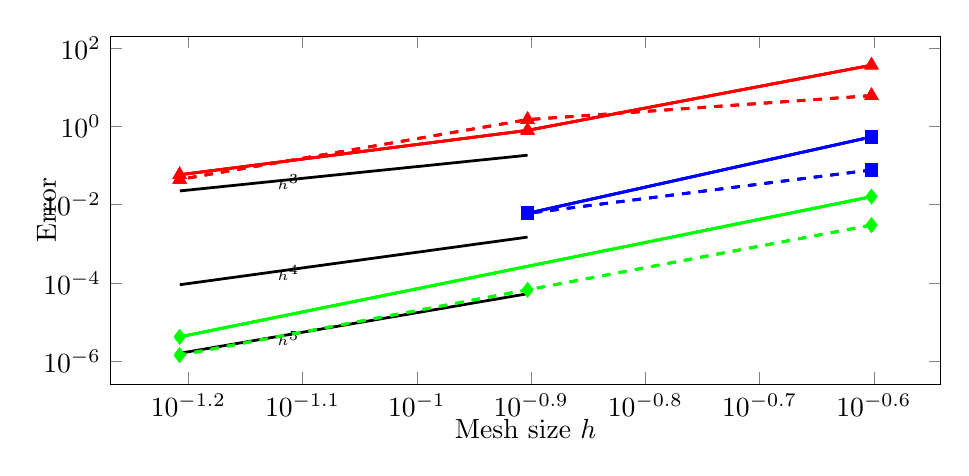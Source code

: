 \begin{tikzpicture}%
\begin{axis}[xmode=log,ymode=log,height=6cm,mark options={solid},xlabel={Mesh size $h$},ylabel={Error},ylabel style={yshift=-0.4cm},xlabel style={yshift=0.2cm},width=1\textwidth]%
\addplot[mark=diamond*,color=green,line width=1pt,solid] coordinates {%
(0.25,0.016)%
(0.125,0.0)%
(0.062,4.17e-06)%
};%
%
%
\addplot[mark=square*,color=blue,line width=1pt,solid] coordinates {%
(0.25,0.539)%
(0.125,0.006)%
(0.062,0.0)%
};%
%
%
\addplot[mark=triangle*,color=red,line width=1pt,solid] coordinates {%
(0.25,36.71)%
(0.125,0.792)%
(0.062,0.058)%
};%
%
%
\addplot[mark=diamond*,color=green,line width=1pt,solid] coordinates {%
(0.25,0.016)%
(0.125,0.0)%
(0.062,4.17e-06)%
};%
%
%
\addplot[yshift=-0.2cm,draw=black,domain={0.125:0.062},forget plot,samples=100,line width=1pt]{4.373*x^5}node[right, pos=0.75] {\tiny{$h^5$}};%
%
%
\addplot[mark=square*,color=blue,line width=1pt,solid] coordinates {%
(0.25,0.539)%
(0.125,0.006)%
(0.062,0.0)%
};%
%
%
\addplot[yshift=-0.2cm,draw=black,domain={0.125:0.062},forget plot,samples=100,line width=1pt]{15.315*x^4}node[right, pos=0.75] {\tiny{$h^4$}};%
%
%
\addplot[mark=triangle*,color=red,line width=1pt,solid] coordinates {%
(0.25,36.71)%
(0.125,0.792)%
(0.062,0.058)%
};%
%
%
\addplot[yshift=-0.2cm,draw=black,domain={0.125:0.062},forget plot,samples=100,line width=1pt]{237.233*x^3}node[right, pos=0.75] {\tiny{$h^3$}};%
%
%
\addplot[mark=diamond*,color=green,line width=1pt,solid] coordinates {%
(0.25,0.016)%
(0.125,0.0)%
(0.062,4.17e-06)%
};%
%
%
\addplot[mark=square*,color=blue,line width=1pt,solid] coordinates {%
(0.25,0.539)%
(0.125,0.006)%
(0.062,0.0)%
};%
%
%
\addplot[mark=triangle*,color=red,line width=1pt,solid] coordinates {%
(0.25,36.71)%
(0.125,0.792)%
(0.062,0.058)%
};%
%
%
\addplot[mark=diamond*,color=green,line width=1pt,dashed] coordinates {%
(0.25,0.003)%
(0.125,6.64e-05)%
(0.062,1.423e-06)%
};%
%
%
\addplot[mark=square*,color=blue,line width=1pt,dashed] coordinates {%
(0.25,0.077)%
(0.125,0.006)%
(0.062,0.0)%
};%
%
%
\addplot[mark=triangle*,color=red,line width=1pt,dashed] coordinates {%
(0.25,6.119)%
(0.125,1.491)%
(0.062,0.044)%
};%
%
%
\addplot[mark=diamond*,color=green,line width=1pt,dashed] coordinates {%
(0.25,0.003)%
(0.125,6.64e-05)%
(0.062,1.423e-06)%
};%
%
%
\addplot[mark=square*,color=blue,line width=1pt,dashed] coordinates {%
(0.25,0.077)%
(0.125,0.006)%
(0.062,0.0)%
};%
%
%
\addplot[mark=triangle*,color=red,line width=1pt,dashed] coordinates {%
(0.25,6.119)%
(0.125,1.491)%
(0.062,0.044)%
};%
%
%
\addplot[mark=diamond*,color=green,line width=1pt,dashed] coordinates {%
(0.25,0.003)%
(0.125,6.64e-05)%
(0.062,1.423e-06)%
};%
%
%
\addplot[mark=square*,color=blue,line width=1pt,dashed] coordinates {%
(0.25,0.077)%
(0.125,0.006)%
(0.062,0.0)%
};%
%
%
\addplot[mark=triangle*,color=red,line width=1pt,dashed] coordinates {%
(0.25,6.119)%
(0.125,1.491)%
(0.062,0.044)%
};%
%
%
\end{axis}%
\end{tikzpicture}%
